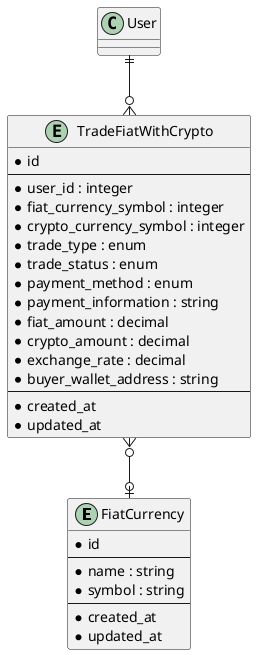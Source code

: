 @startuml

entity FiatCurrency {
    * id
    --
    * name : string
    * symbol : string
    --
    * created_at
    * updated_at
}

entity TradeFiatWithCrypto {
    * id
    --
    * user_id : integer
    * fiat_currency_symbol : integer
    * crypto_currency_symbol : integer
    * trade_type : enum
    * trade_status : enum
    * payment_method : enum
    * payment_information : string
    * fiat_amount : decimal
    * crypto_amount : decimal
    * exchange_rate : decimal
    * buyer_wallet_address : string
    --
    * created_at
    * updated_at
}

User ||--o{ TradeFiatWithCrypto
TradeFiatWithCrypto }o--o| FiatCurrency

@enduml
